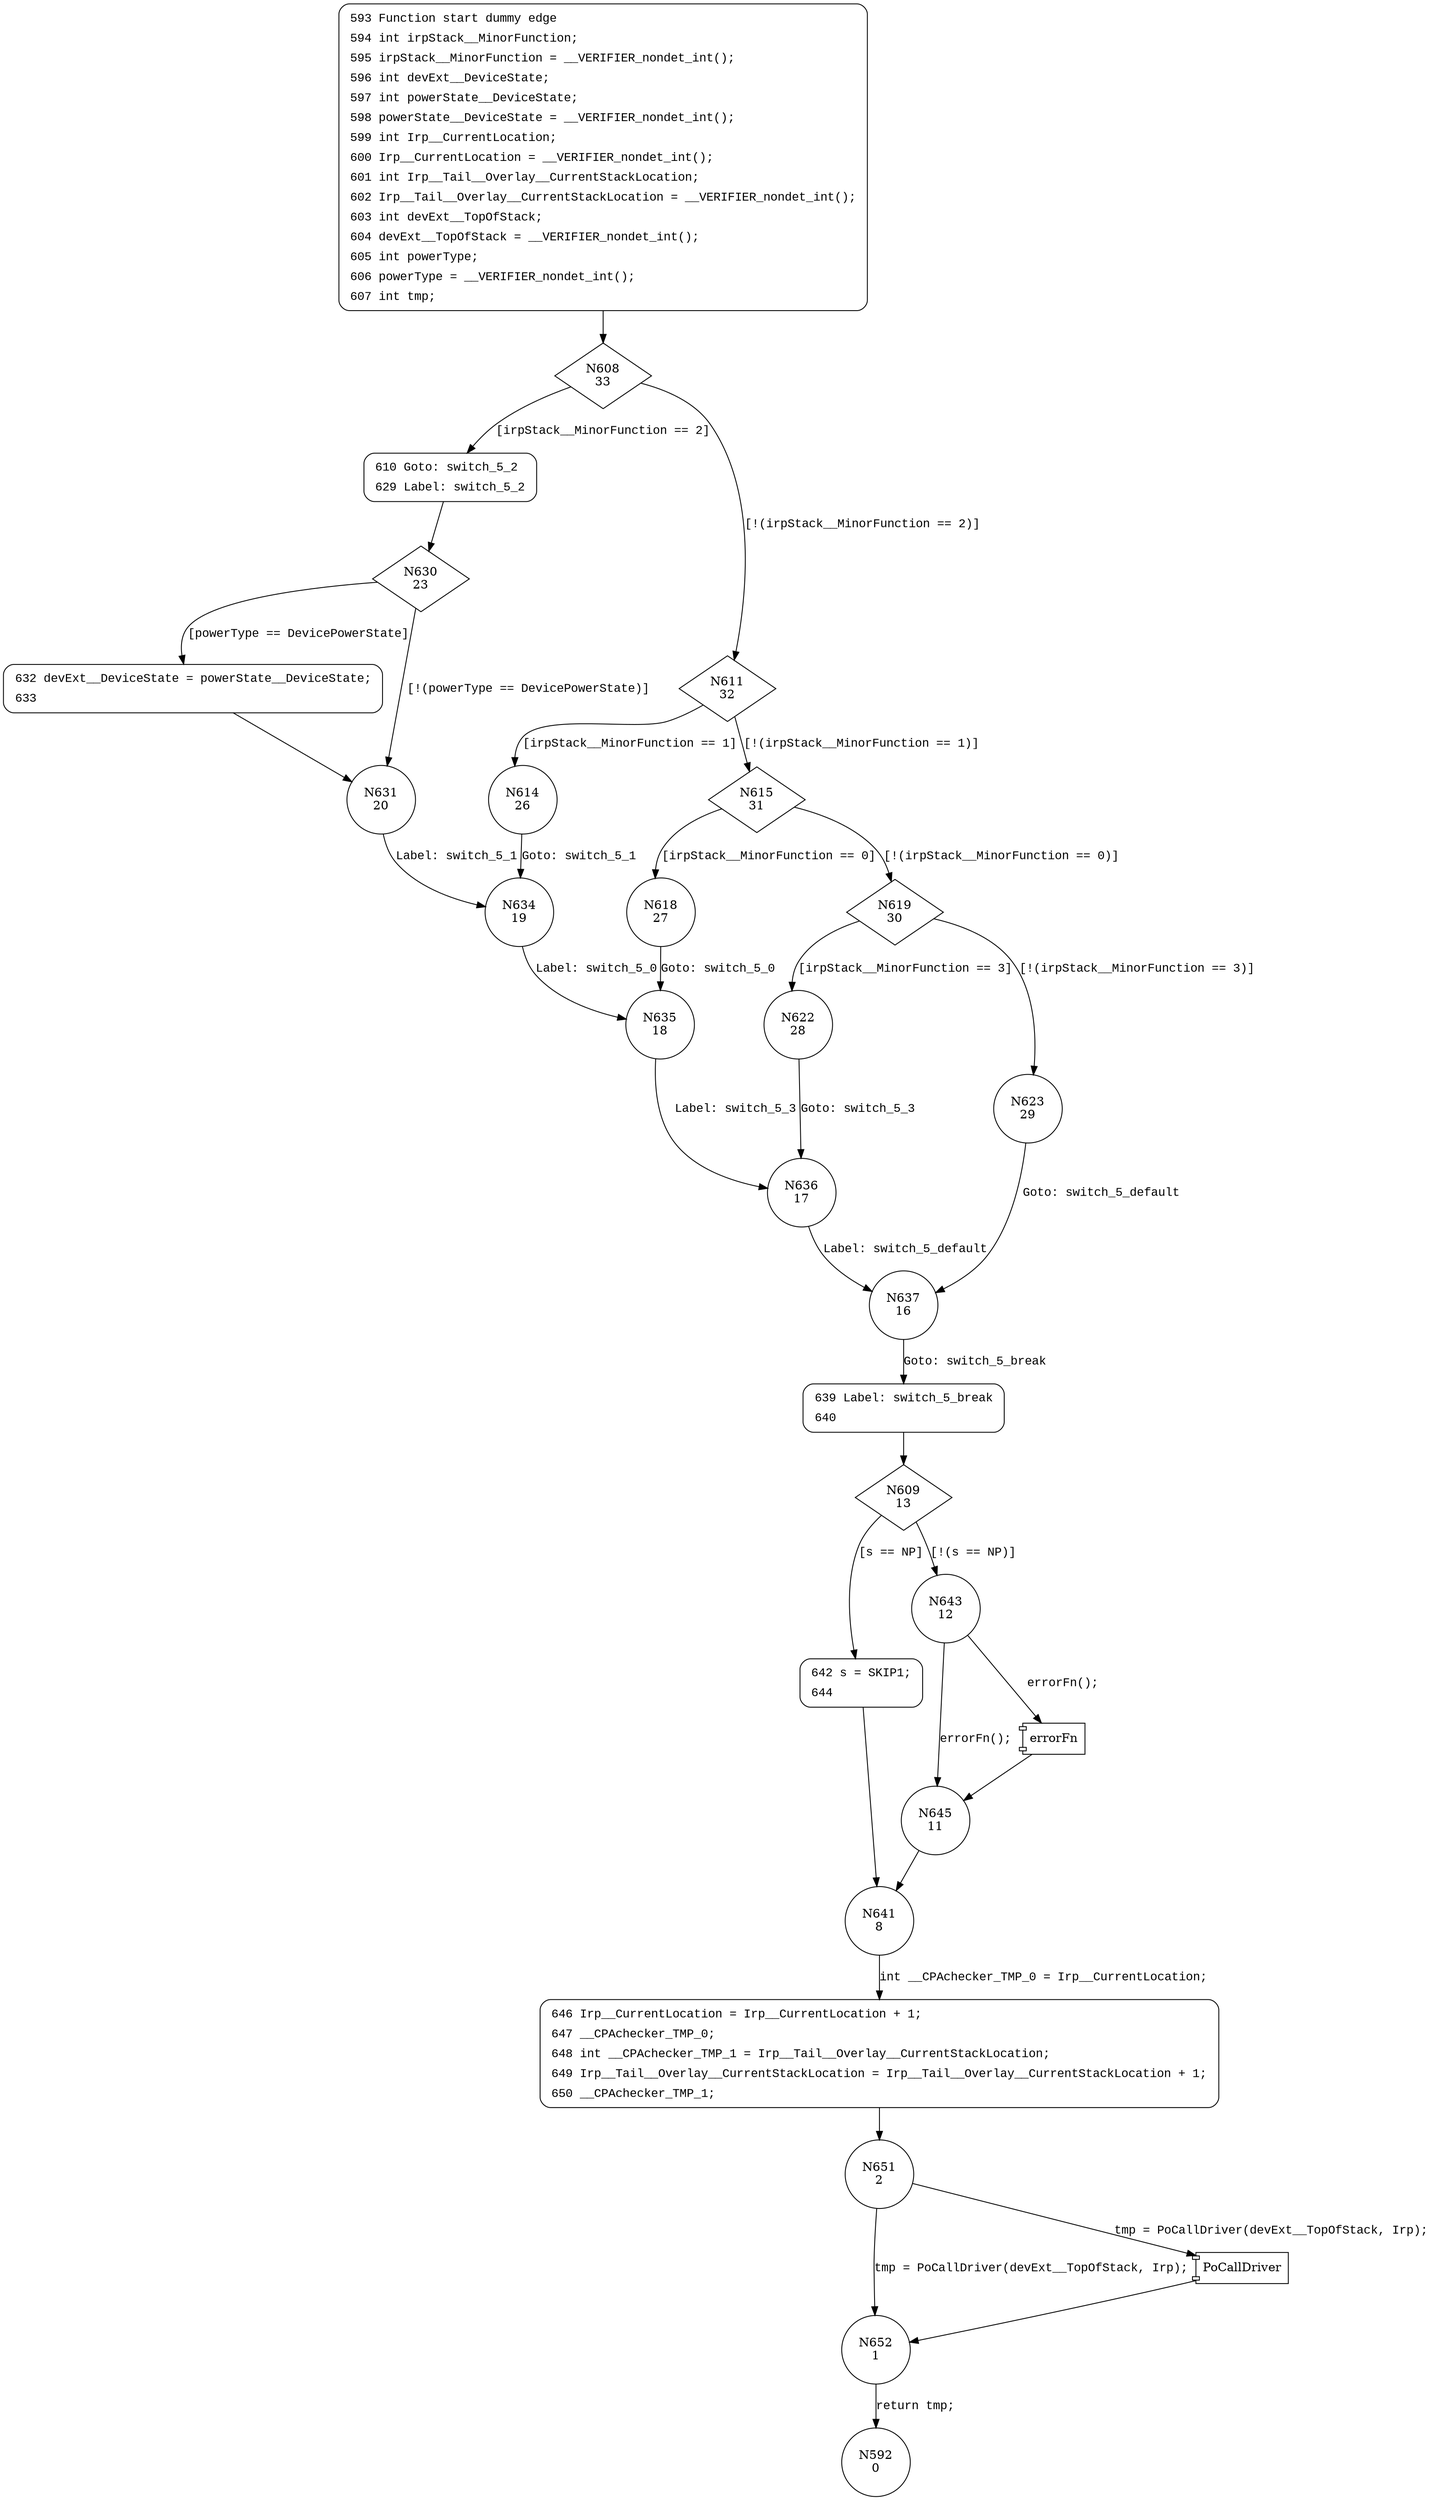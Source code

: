 digraph KbFilter_Power {
608 [shape="diamond" label="N608\n33"]
610 [shape="circle" label="N610\n25"]
611 [shape="diamond" label="N611\n32"]
614 [shape="circle" label="N614\n26"]
615 [shape="diamond" label="N615\n31"]
618 [shape="circle" label="N618\n27"]
619 [shape="diamond" label="N619\n30"]
622 [shape="circle" label="N622\n28"]
623 [shape="circle" label="N623\n29"]
637 [shape="circle" label="N637\n16"]
639 [shape="circle" label="N639\n15"]
609 [shape="diamond" label="N609\n13"]
642 [shape="circle" label="N642\n10"]
643 [shape="circle" label="N643\n12"]
645 [shape="circle" label="N645\n11"]
641 [shape="circle" label="N641\n8"]
646 [shape="circle" label="N646\n7"]
651 [shape="circle" label="N651\n2"]
652 [shape="circle" label="N652\n1"]
592 [shape="circle" label="N592\n0"]
636 [shape="circle" label="N636\n17"]
635 [shape="circle" label="N635\n18"]
634 [shape="circle" label="N634\n19"]
630 [shape="diamond" label="N630\n23"]
632 [shape="circle" label="N632\n22"]
631 [shape="circle" label="N631\n20"]
593 [style="filled,bold" penwidth="1" fillcolor="white" fontname="Courier New" shape="Mrecord" label=<<table border="0" cellborder="0" cellpadding="3" bgcolor="white"><tr><td align="right">593</td><td align="left">Function start dummy edge</td></tr><tr><td align="right">594</td><td align="left">int irpStack__MinorFunction;</td></tr><tr><td align="right">595</td><td align="left">irpStack__MinorFunction = __VERIFIER_nondet_int();</td></tr><tr><td align="right">596</td><td align="left">int devExt__DeviceState;</td></tr><tr><td align="right">597</td><td align="left">int powerState__DeviceState;</td></tr><tr><td align="right">598</td><td align="left">powerState__DeviceState = __VERIFIER_nondet_int();</td></tr><tr><td align="right">599</td><td align="left">int Irp__CurrentLocation;</td></tr><tr><td align="right">600</td><td align="left">Irp__CurrentLocation = __VERIFIER_nondet_int();</td></tr><tr><td align="right">601</td><td align="left">int Irp__Tail__Overlay__CurrentStackLocation;</td></tr><tr><td align="right">602</td><td align="left">Irp__Tail__Overlay__CurrentStackLocation = __VERIFIER_nondet_int();</td></tr><tr><td align="right">603</td><td align="left">int devExt__TopOfStack;</td></tr><tr><td align="right">604</td><td align="left">devExt__TopOfStack = __VERIFIER_nondet_int();</td></tr><tr><td align="right">605</td><td align="left">int powerType;</td></tr><tr><td align="right">606</td><td align="left">powerType = __VERIFIER_nondet_int();</td></tr><tr><td align="right">607</td><td align="left">int tmp;</td></tr></table>>]
593 -> 608[label=""]
639 [style="filled,bold" penwidth="1" fillcolor="white" fontname="Courier New" shape="Mrecord" label=<<table border="0" cellborder="0" cellpadding="3" bgcolor="white"><tr><td align="right">639</td><td align="left">Label: switch_5_break</td></tr><tr><td align="right">640</td><td align="left"></td></tr></table>>]
639 -> 609[label=""]
646 [style="filled,bold" penwidth="1" fillcolor="white" fontname="Courier New" shape="Mrecord" label=<<table border="0" cellborder="0" cellpadding="3" bgcolor="white"><tr><td align="right">646</td><td align="left">Irp__CurrentLocation = Irp__CurrentLocation + 1;</td></tr><tr><td align="right">647</td><td align="left">__CPAchecker_TMP_0;</td></tr><tr><td align="right">648</td><td align="left">int __CPAchecker_TMP_1 = Irp__Tail__Overlay__CurrentStackLocation;</td></tr><tr><td align="right">649</td><td align="left">Irp__Tail__Overlay__CurrentStackLocation = Irp__Tail__Overlay__CurrentStackLocation + 1;</td></tr><tr><td align="right">650</td><td align="left">__CPAchecker_TMP_1;</td></tr></table>>]
646 -> 651[label=""]
642 [style="filled,bold" penwidth="1" fillcolor="white" fontname="Courier New" shape="Mrecord" label=<<table border="0" cellborder="0" cellpadding="3" bgcolor="white"><tr><td align="right">642</td><td align="left">s = SKIP1;</td></tr><tr><td align="right">644</td><td align="left"></td></tr></table>>]
642 -> 641[label=""]
610 [style="filled,bold" penwidth="1" fillcolor="white" fontname="Courier New" shape="Mrecord" label=<<table border="0" cellborder="0" cellpadding="3" bgcolor="white"><tr><td align="right">610</td><td align="left">Goto: switch_5_2</td></tr><tr><td align="right">629</td><td align="left">Label: switch_5_2</td></tr></table>>]
610 -> 630[label=""]
632 [style="filled,bold" penwidth="1" fillcolor="white" fontname="Courier New" shape="Mrecord" label=<<table border="0" cellborder="0" cellpadding="3" bgcolor="white"><tr><td align="right">632</td><td align="left">devExt__DeviceState = powerState__DeviceState;</td></tr><tr><td align="right">633</td><td align="left"></td></tr></table>>]
632 -> 631[label=""]
608 -> 610 [label="[irpStack__MinorFunction == 2]" fontname="Courier New"]
608 -> 611 [label="[!(irpStack__MinorFunction == 2)]" fontname="Courier New"]
611 -> 614 [label="[irpStack__MinorFunction == 1]" fontname="Courier New"]
611 -> 615 [label="[!(irpStack__MinorFunction == 1)]" fontname="Courier New"]
615 -> 618 [label="[irpStack__MinorFunction == 0]" fontname="Courier New"]
615 -> 619 [label="[!(irpStack__MinorFunction == 0)]" fontname="Courier New"]
619 -> 622 [label="[irpStack__MinorFunction == 3]" fontname="Courier New"]
619 -> 623 [label="[!(irpStack__MinorFunction == 3)]" fontname="Courier New"]
637 -> 639 [label="Goto: switch_5_break" fontname="Courier New"]
609 -> 642 [label="[s == NP]" fontname="Courier New"]
609 -> 643 [label="[!(s == NP)]" fontname="Courier New"]
100002 [shape="component" label="errorFn"]
643 -> 100002 [label="errorFn();" fontname="Courier New"]
100002 -> 645 [label="" fontname="Courier New"]
643 -> 645 [label="errorFn();" fontname="Courier New"]
645 -> 641 [label="" fontname="Courier New"]
641 -> 646 [label="int __CPAchecker_TMP_0 = Irp__CurrentLocation;" fontname="Courier New"]
100003 [shape="component" label="PoCallDriver"]
651 -> 100003 [label="tmp = PoCallDriver(devExt__TopOfStack, Irp);" fontname="Courier New"]
100003 -> 652 [label="" fontname="Courier New"]
651 -> 652 [label="tmp = PoCallDriver(devExt__TopOfStack, Irp);" fontname="Courier New"]
652 -> 592 [label="return tmp;" fontname="Courier New"]
622 -> 636 [label="Goto: switch_5_3" fontname="Courier New"]
636 -> 637 [label="Label: switch_5_default" fontname="Courier New"]
635 -> 636 [label="Label: switch_5_3" fontname="Courier New"]
634 -> 635 [label="Label: switch_5_0" fontname="Courier New"]
630 -> 632 [label="[powerType == DevicePowerState]" fontname="Courier New"]
630 -> 631 [label="[!(powerType == DevicePowerState)]" fontname="Courier New"]
631 -> 634 [label="Label: switch_5_1" fontname="Courier New"]
623 -> 637 [label="Goto: switch_5_default" fontname="Courier New"]
618 -> 635 [label="Goto: switch_5_0" fontname="Courier New"]
614 -> 634 [label="Goto: switch_5_1" fontname="Courier New"]
}